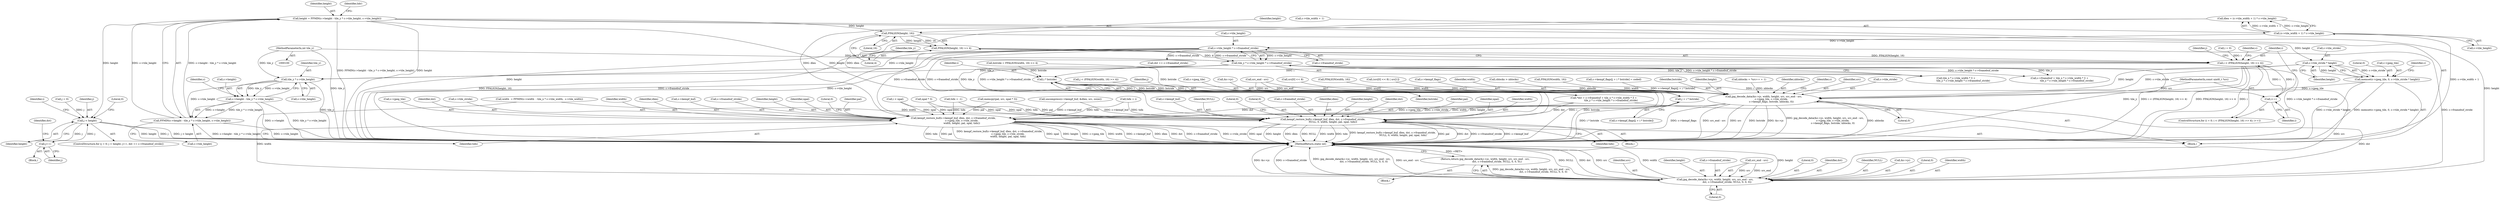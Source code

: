 digraph "0_FFmpeg_2960576378d17d71cc8dccc926352ce568b5eec1@integer" {
"1000192" [label="(Call,height = FFMIN(c->height - tile_y * c->tile_height, c->tile_height))"];
"1000194" [label="(Call,FFMIN(c->height - tile_y * c->tile_height, c->tile_height))"];
"1000195" [label="(Call,c->height - tile_y * c->tile_height)"];
"1000199" [label="(Call,tile_y * c->tile_height)"];
"1000162" [label="(Call,tile_y * c->tile_height * c->framebuf_stride)"];
"1000103" [label="(MethodParameterIn,int tile_y)"];
"1000164" [label="(Call,c->tile_height * c->framebuf_stride)"];
"1000131" [label="(Call,(c->tile_width + 1) * c->tile_height)"];
"1000234" [label="(Call,j < height)"];
"1000238" [label="(Call,j++)"];
"1000271" [label="(Call,jpg_decode_data(&c->jc, width, height, src, src_end - src,\n                               dst, c->framebuf_stride, NULL, 0, 0, 0))"];
"1000270" [label="(Return,return jpg_decode_data(&c->jc, width, height, src, src_end - src,\n                               dst, c->framebuf_stride, NULL, 0, 0, 0);)"];
"1000406" [label="(Call,kempf_restore_buf(c->kempf_buf, dlen, dst, c->framebuf_stride,\n                          NULL, 0, width, height, pal, npal, tidx))"];
"1000451" [label="(Call,FFALIGN(height, 16))"];
"1000450" [label="(Call,FFALIGN(height, 16) >> 4)"];
"1000448" [label="(Call,i < (FFALIGN(height, 16) >> 4))"];
"1000455" [label="(Call,i++)"];
"1000516" [label="(Call,i * bstride)"];
"1000514" [label="(Call,j + i * bstride)"];
"1000530" [label="(Call,jpg_decode_data(&c->jc, width, height, src, src_end - src,\n                    c->jpeg_tile, c->tile_stride,\n                    c->kempf_flags, bstride, nblocks, 0))"];
"1000553" [label="(Call,kempf_restore_buf(c->kempf_buf, dlen, dst, c->framebuf_stride,\n                      c->jpeg_tile, c->tile_stride,\n                      width, height, pal, npal, tidx))"];
"1000525" [label="(Call,c->tile_stride * height)"];
"1000520" [label="(Call,memset(c->jpeg_tile, 0, c->tile_stride * height))"];
"1000204" [label="(Call,c->tile_height)"];
"1000504" [label="(Call,cblocks > nblocks)"];
"1000444" [label="(ControlStructure,for (i = 0; i < (FFALIGN(height, 16) >> 4); i++))"];
"1000517" [label="(Identifier,i)"];
"1000533" [label="(Identifier,c)"];
"1000194" [label="(Call,FFMIN(c->height - tile_y * c->tile_height, c->tile_height))"];
"1000514" [label="(Call,j + i * bstride)"];
"1000510" [label="(Call,c->kempf_flags[j + i * bstride])"];
"1000150" [label="(Call,c->framebuf + tile_x * c->tile_width * 3 +\n                   tile_y * c->tile_height * c->framebuf_stride)"];
"1000419" [label="(Identifier,pal)"];
"1000550" [label="(Identifier,bstride)"];
"1000154" [label="(Call,tile_x * c->tile_width * 3 +\n                   tile_y * c->tile_height * c->framebuf_stride)"];
"1000536" [label="(Identifier,height)"];
"1000263" [label="(Literal,0)"];
"1000420" [label="(Identifier,npal)"];
"1000445" [label="(Call,i = 0)"];
"1000237" [label="(Block,)"];
"1000451" [label="(Call,FFALIGN(height, 16))"];
"1000278" [label="(Identifier,src)"];
"1000572" [label="(Identifier,tidx)"];
"1000570" [label="(Identifier,pal)"];
"1000132" [label="(Call,c->tile_width + 1)"];
"1000424" [label="(Call,nblocks = *src++ + 1)"];
"1000524" [label="(Literal,0)"];
"1000406" [label="(Call,kempf_restore_buf(c->kempf_buf, dlen, dst, c->framebuf_stride,\n                          NULL, 0, width, height, pal, npal, tidx))"];
"1000551" [label="(Identifier,nblocks)"];
"1000521" [label="(Call,c->jpeg_tile)"];
"1000137" [label="(Call,c->tile_height)"];
"1000238" [label="(Call,j++)"];
"1000448" [label="(Call,i < (FFALIGN(height, 16) >> 4))"];
"1000165" [label="(Call,c->tile_height)"];
"1000239" [label="(Identifier,j)"];
"1000555" [label="(Identifier,c)"];
"1000270" [label="(Return,return jpg_decode_data(&c->jc, width, height, src, src_end - src,\n                               dst, c->framebuf_stride, NULL, 0, 0, 0);)"];
"1000417" [label="(Identifier,width)"];
"1000537" [label="(Identifier,src)"];
"1000193" [label="(Identifier,height)"];
"1000453" [label="(Literal,16)"];
"1000562" [label="(Call,c->jpeg_tile)"];
"1000289" [label="(Literal,0)"];
"1000177" [label="(Call,width  = FFMIN(c->width  - tile_x * c->tile_width,  c->tile_width))"];
"1000558" [label="(Identifier,dst)"];
"1000456" [label="(Identifier,i)"];
"1000346" [label="(Call,tidx = i)"];
"1000407" [label="(Call,c->kempf_buf)"];
"1000522" [label="(Identifier,c)"];
"1000544" [label="(Call,c->tile_stride)"];
"1000277" [label="(Identifier,height)"];
"1000421" [label="(Identifier,tidx)"];
"1000565" [label="(Call,c->tile_stride)"];
"1000415" [label="(Identifier,NULL)"];
"1000423" [label="(Literal,0)"];
"1000199" [label="(Call,tile_y * c->tile_height)"];
"1000192" [label="(Call,height = FFMIN(c->height - tile_y * c->tile_height, c->tile_height))"];
"1000541" [label="(Call,c->jpeg_tile)"];
"1000531" [label="(Call,&c->jc)"];
"1000416" [label="(Literal,0)"];
"1000283" [label="(Call,c->framebuf_stride)"];
"1000520" [label="(Call,memset(c->jpeg_tile, 0, c->tile_stride * height))"];
"1000208" [label="(Identifier,hdr)"];
"1000329" [label="(Call,i < npal)"];
"1000230" [label="(ControlStructure,for (j = 0; j < height; j++, dst += c->framebuf_stride))"];
"1000247" [label="(Identifier,i)"];
"1000568" [label="(Identifier,width)"];
"1000196" [label="(Call,c->height)"];
"1000552" [label="(Literal,0)"];
"1000538" [label="(Call,src_end - src)"];
"1000195" [label="(Call,c->height - tile_y * c->tile_height)"];
"1000234" [label="(Call,j < height)"];
"1000361" [label="(Call,src[0] << 8)"];
"1000412" [label="(Call,c->framebuf_stride)"];
"1000279" [label="(Call,src_end - src)"];
"1000553" [label="(Call,kempf_restore_buf(c->kempf_buf, dlen, dst, c->framebuf_stride,\n                      c->jpeg_tile, c->tile_stride,\n                      width, height, pal, npal, tidx))"];
"1000557" [label="(Identifier,dlen)"];
"1000434" [label="(Call,bstride = FFALIGN(width, 16) >> 4)"];
"1000241" [label="(Identifier,dst)"];
"1000205" [label="(Identifier,c)"];
"1000410" [label="(Identifier,dlen)"];
"1000454" [label="(Literal,4)"];
"1000240" [label="(Call,dst += c->framebuf_stride)"];
"1000129" [label="(Call,dlen = (c->tile_width + 1) * c->tile_height)"];
"1000530" [label="(Call,jpg_decode_data(&c->jc, width, height, src, src_end - src,\n                    c->jpeg_tile, c->tile_stride,\n                    c->kempf_flags, bstride, nblocks, 0))"];
"1000405" [label="(Block,)"];
"1000162" [label="(Call,tile_y * c->tile_height * c->framebuf_stride)"];
"1000148" [label="(Call,*dst = c->framebuf + tile_x * c->tile_width * 3 +\n                   tile_y * c->tile_height * c->framebuf_stride)"];
"1000113" [label="(Call,tidx = -1)"];
"1000231" [label="(Call,j = 0)"];
"1000309" [label="(Call,memcpy(pal, src, npal * 3))"];
"1000437" [label="(Call,FFALIGN(width, 16))"];
"1000288" [label="(Literal,0)"];
"1000455" [label="(Call,i++)"];
"1000460" [label="(Identifier,j)"];
"1000450" [label="(Call,FFALIGN(height, 16) >> 4)"];
"1000360" [label="(Call,(src[0] << 8) | src[1])"];
"1000282" [label="(Identifier,dst)"];
"1000526" [label="(Call,c->tile_stride)"];
"1000575" [label="(MethodReturn,static int)"];
"1000418" [label="(Identifier,height)"];
"1000235" [label="(Identifier,j)"];
"1000547" [label="(Call,c->kempf_flags)"];
"1000164" [label="(Call,c->tile_height * c->framebuf_stride)"];
"1000535" [label="(Identifier,width)"];
"1000104" [label="(MethodParameterIn,const uint8_t *src)"];
"1000554" [label="(Call,c->kempf_buf)"];
"1000286" [label="(Identifier,NULL)"];
"1000201" [label="(Call,c->tile_height)"];
"1000163" [label="(Identifier,tile_y)"];
"1000559" [label="(Call,c->framebuf_stride)"];
"1000465" [label="(Call,FFALIGN(width, 16))"];
"1000236" [label="(Identifier,height)"];
"1000516" [label="(Call,i * bstride)"];
"1000272" [label="(Call,&c->jc)"];
"1000271" [label="(Call,jpg_decode_data(&c->jc, width, height, src, src_end - src,\n                               dst, c->framebuf_stride, NULL, 0, 0, 0))"];
"1000462" [label="(Call,j < (FFALIGN(width, 16) >> 4))"];
"1000269" [label="(Block,)"];
"1000529" [label="(Identifier,height)"];
"1000287" [label="(Literal,0)"];
"1000200" [label="(Identifier,tile_y)"];
"1000317" [label="(Call,npal * 3)"];
"1000106" [label="(Block,)"];
"1000525" [label="(Call,c->tile_stride * height)"];
"1000103" [label="(MethodParameterIn,int tile_y)"];
"1000411" [label="(Identifier,dst)"];
"1000386" [label="(Call,uncompress(c->kempf_buf, &dlen, src, zsize))"];
"1000452" [label="(Identifier,height)"];
"1000518" [label="(Identifier,bstride)"];
"1000509" [label="(Call,c->kempf_flags[j + i * bstride] = coded)"];
"1000276" [label="(Identifier,width)"];
"1000569" [label="(Identifier,height)"];
"1000515" [label="(Identifier,j)"];
"1000168" [label="(Call,c->framebuf_stride)"];
"1000571" [label="(Identifier,npal)"];
"1000449" [label="(Identifier,i)"];
"1000574" [label="(Literal,0)"];
"1000131" [label="(Call,(c->tile_width + 1) * c->tile_height)"];
"1000192" -> "1000106"  [label="AST: "];
"1000192" -> "1000194"  [label="CFG: "];
"1000193" -> "1000192"  [label="AST: "];
"1000194" -> "1000192"  [label="AST: "];
"1000208" -> "1000192"  [label="CFG: "];
"1000192" -> "1000575"  [label="DDG: FFMIN(c->height - tile_y * c->tile_height, c->tile_height)"];
"1000192" -> "1000575"  [label="DDG: height"];
"1000194" -> "1000192"  [label="DDG: c->height - tile_y * c->tile_height"];
"1000194" -> "1000192"  [label="DDG: c->tile_height"];
"1000192" -> "1000234"  [label="DDG: height"];
"1000192" -> "1000271"  [label="DDG: height"];
"1000192" -> "1000406"  [label="DDG: height"];
"1000192" -> "1000451"  [label="DDG: height"];
"1000194" -> "1000204"  [label="CFG: "];
"1000195" -> "1000194"  [label="AST: "];
"1000204" -> "1000194"  [label="AST: "];
"1000194" -> "1000575"  [label="DDG: c->height - tile_y * c->tile_height"];
"1000194" -> "1000575"  [label="DDG: c->tile_height"];
"1000195" -> "1000194"  [label="DDG: c->height"];
"1000195" -> "1000194"  [label="DDG: tile_y * c->tile_height"];
"1000199" -> "1000194"  [label="DDG: c->tile_height"];
"1000195" -> "1000199"  [label="CFG: "];
"1000196" -> "1000195"  [label="AST: "];
"1000199" -> "1000195"  [label="AST: "];
"1000205" -> "1000195"  [label="CFG: "];
"1000195" -> "1000575"  [label="DDG: tile_y * c->tile_height"];
"1000195" -> "1000575"  [label="DDG: c->height"];
"1000199" -> "1000195"  [label="DDG: tile_y"];
"1000199" -> "1000195"  [label="DDG: c->tile_height"];
"1000199" -> "1000201"  [label="CFG: "];
"1000200" -> "1000199"  [label="AST: "];
"1000201" -> "1000199"  [label="AST: "];
"1000199" -> "1000575"  [label="DDG: tile_y"];
"1000162" -> "1000199"  [label="DDG: tile_y"];
"1000103" -> "1000199"  [label="DDG: tile_y"];
"1000164" -> "1000199"  [label="DDG: c->tile_height"];
"1000162" -> "1000154"  [label="AST: "];
"1000162" -> "1000164"  [label="CFG: "];
"1000163" -> "1000162"  [label="AST: "];
"1000164" -> "1000162"  [label="AST: "];
"1000154" -> "1000162"  [label="CFG: "];
"1000162" -> "1000575"  [label="DDG: c->tile_height * c->framebuf_stride"];
"1000162" -> "1000575"  [label="DDG: tile_y"];
"1000162" -> "1000148"  [label="DDG: tile_y"];
"1000162" -> "1000148"  [label="DDG: c->tile_height * c->framebuf_stride"];
"1000162" -> "1000150"  [label="DDG: tile_y"];
"1000162" -> "1000150"  [label="DDG: c->tile_height * c->framebuf_stride"];
"1000162" -> "1000154"  [label="DDG: tile_y"];
"1000162" -> "1000154"  [label="DDG: c->tile_height * c->framebuf_stride"];
"1000103" -> "1000162"  [label="DDG: tile_y"];
"1000164" -> "1000162"  [label="DDG: c->tile_height"];
"1000164" -> "1000162"  [label="DDG: c->framebuf_stride"];
"1000103" -> "1000100"  [label="AST: "];
"1000103" -> "1000575"  [label="DDG: tile_y"];
"1000164" -> "1000168"  [label="CFG: "];
"1000165" -> "1000164"  [label="AST: "];
"1000168" -> "1000164"  [label="AST: "];
"1000164" -> "1000575"  [label="DDG: c->framebuf_stride"];
"1000164" -> "1000575"  [label="DDG: c->tile_height"];
"1000131" -> "1000164"  [label="DDG: c->tile_height"];
"1000164" -> "1000240"  [label="DDG: c->framebuf_stride"];
"1000164" -> "1000271"  [label="DDG: c->framebuf_stride"];
"1000164" -> "1000406"  [label="DDG: c->framebuf_stride"];
"1000164" -> "1000553"  [label="DDG: c->framebuf_stride"];
"1000131" -> "1000129"  [label="AST: "];
"1000131" -> "1000137"  [label="CFG: "];
"1000132" -> "1000131"  [label="AST: "];
"1000137" -> "1000131"  [label="AST: "];
"1000129" -> "1000131"  [label="CFG: "];
"1000131" -> "1000575"  [label="DDG: c->tile_width + 1"];
"1000131" -> "1000129"  [label="DDG: c->tile_width + 1"];
"1000131" -> "1000129"  [label="DDG: c->tile_height"];
"1000234" -> "1000230"  [label="AST: "];
"1000234" -> "1000236"  [label="CFG: "];
"1000235" -> "1000234"  [label="AST: "];
"1000236" -> "1000234"  [label="AST: "];
"1000247" -> "1000234"  [label="CFG: "];
"1000263" -> "1000234"  [label="CFG: "];
"1000234" -> "1000575"  [label="DDG: height"];
"1000234" -> "1000575"  [label="DDG: j"];
"1000234" -> "1000575"  [label="DDG: j < height"];
"1000238" -> "1000234"  [label="DDG: j"];
"1000231" -> "1000234"  [label="DDG: j"];
"1000234" -> "1000238"  [label="DDG: j"];
"1000238" -> "1000237"  [label="AST: "];
"1000238" -> "1000239"  [label="CFG: "];
"1000239" -> "1000238"  [label="AST: "];
"1000241" -> "1000238"  [label="CFG: "];
"1000271" -> "1000270"  [label="AST: "];
"1000271" -> "1000289"  [label="CFG: "];
"1000272" -> "1000271"  [label="AST: "];
"1000276" -> "1000271"  [label="AST: "];
"1000277" -> "1000271"  [label="AST: "];
"1000278" -> "1000271"  [label="AST: "];
"1000279" -> "1000271"  [label="AST: "];
"1000282" -> "1000271"  [label="AST: "];
"1000283" -> "1000271"  [label="AST: "];
"1000286" -> "1000271"  [label="AST: "];
"1000287" -> "1000271"  [label="AST: "];
"1000288" -> "1000271"  [label="AST: "];
"1000289" -> "1000271"  [label="AST: "];
"1000270" -> "1000271"  [label="CFG: "];
"1000271" -> "1000575"  [label="DDG: NULL"];
"1000271" -> "1000575"  [label="DDG: dst"];
"1000271" -> "1000575"  [label="DDG: src"];
"1000271" -> "1000575"  [label="DDG: width"];
"1000271" -> "1000575"  [label="DDG: height"];
"1000271" -> "1000575"  [label="DDG: &c->jc"];
"1000271" -> "1000575"  [label="DDG: c->framebuf_stride"];
"1000271" -> "1000575"  [label="DDG: jpg_decode_data(&c->jc, width, height, src, src_end - src,\n                               dst, c->framebuf_stride, NULL, 0, 0, 0)"];
"1000271" -> "1000575"  [label="DDG: src_end - src"];
"1000271" -> "1000270"  [label="DDG: jpg_decode_data(&c->jc, width, height, src, src_end - src,\n                               dst, c->framebuf_stride, NULL, 0, 0, 0)"];
"1000177" -> "1000271"  [label="DDG: width"];
"1000279" -> "1000271"  [label="DDG: src"];
"1000279" -> "1000271"  [label="DDG: src_end"];
"1000104" -> "1000271"  [label="DDG: src"];
"1000148" -> "1000271"  [label="DDG: dst"];
"1000270" -> "1000269"  [label="AST: "];
"1000575" -> "1000270"  [label="CFG: "];
"1000270" -> "1000575"  [label="DDG: <RET>"];
"1000406" -> "1000405"  [label="AST: "];
"1000406" -> "1000421"  [label="CFG: "];
"1000407" -> "1000406"  [label="AST: "];
"1000410" -> "1000406"  [label="AST: "];
"1000411" -> "1000406"  [label="AST: "];
"1000412" -> "1000406"  [label="AST: "];
"1000415" -> "1000406"  [label="AST: "];
"1000416" -> "1000406"  [label="AST: "];
"1000417" -> "1000406"  [label="AST: "];
"1000418" -> "1000406"  [label="AST: "];
"1000419" -> "1000406"  [label="AST: "];
"1000420" -> "1000406"  [label="AST: "];
"1000421" -> "1000406"  [label="AST: "];
"1000423" -> "1000406"  [label="CFG: "];
"1000406" -> "1000575"  [label="DDG: dst"];
"1000406" -> "1000575"  [label="DDG: c->framebuf_stride"];
"1000406" -> "1000575"  [label="DDG: c->kempf_buf"];
"1000406" -> "1000575"  [label="DDG: npal"];
"1000406" -> "1000575"  [label="DDG: height"];
"1000406" -> "1000575"  [label="DDG: dlen"];
"1000406" -> "1000575"  [label="DDG: NULL"];
"1000406" -> "1000575"  [label="DDG: width"];
"1000406" -> "1000575"  [label="DDG: tidx"];
"1000406" -> "1000575"  [label="DDG: kempf_restore_buf(c->kempf_buf, dlen, dst, c->framebuf_stride,\n                          NULL, 0, width, height, pal, npal, tidx)"];
"1000406" -> "1000575"  [label="DDG: pal"];
"1000386" -> "1000406"  [label="DDG: c->kempf_buf"];
"1000129" -> "1000406"  [label="DDG: dlen"];
"1000148" -> "1000406"  [label="DDG: dst"];
"1000177" -> "1000406"  [label="DDG: width"];
"1000309" -> "1000406"  [label="DDG: pal"];
"1000329" -> "1000406"  [label="DDG: npal"];
"1000317" -> "1000406"  [label="DDG: npal"];
"1000113" -> "1000406"  [label="DDG: tidx"];
"1000346" -> "1000406"  [label="DDG: tidx"];
"1000451" -> "1000450"  [label="AST: "];
"1000451" -> "1000453"  [label="CFG: "];
"1000452" -> "1000451"  [label="AST: "];
"1000453" -> "1000451"  [label="AST: "];
"1000454" -> "1000451"  [label="CFG: "];
"1000451" -> "1000575"  [label="DDG: height"];
"1000451" -> "1000450"  [label="DDG: height"];
"1000451" -> "1000450"  [label="DDG: 16"];
"1000451" -> "1000525"  [label="DDG: height"];
"1000450" -> "1000448"  [label="AST: "];
"1000450" -> "1000454"  [label="CFG: "];
"1000454" -> "1000450"  [label="AST: "];
"1000448" -> "1000450"  [label="CFG: "];
"1000450" -> "1000575"  [label="DDG: FFALIGN(height, 16)"];
"1000450" -> "1000448"  [label="DDG: FFALIGN(height, 16)"];
"1000450" -> "1000448"  [label="DDG: 4"];
"1000448" -> "1000444"  [label="AST: "];
"1000449" -> "1000448"  [label="AST: "];
"1000460" -> "1000448"  [label="CFG: "];
"1000522" -> "1000448"  [label="CFG: "];
"1000448" -> "1000575"  [label="DDG: FFALIGN(height, 16) >> 4"];
"1000448" -> "1000575"  [label="DDG: i"];
"1000448" -> "1000575"  [label="DDG: i < (FFALIGN(height, 16) >> 4)"];
"1000445" -> "1000448"  [label="DDG: i"];
"1000455" -> "1000448"  [label="DDG: i"];
"1000448" -> "1000455"  [label="DDG: i"];
"1000448" -> "1000516"  [label="DDG: i"];
"1000455" -> "1000444"  [label="AST: "];
"1000455" -> "1000456"  [label="CFG: "];
"1000456" -> "1000455"  [label="AST: "];
"1000449" -> "1000455"  [label="CFG: "];
"1000516" -> "1000455"  [label="DDG: i"];
"1000516" -> "1000514"  [label="AST: "];
"1000516" -> "1000518"  [label="CFG: "];
"1000517" -> "1000516"  [label="AST: "];
"1000518" -> "1000516"  [label="AST: "];
"1000514" -> "1000516"  [label="CFG: "];
"1000516" -> "1000575"  [label="DDG: bstride"];
"1000516" -> "1000575"  [label="DDG: i"];
"1000516" -> "1000514"  [label="DDG: i"];
"1000516" -> "1000514"  [label="DDG: bstride"];
"1000434" -> "1000516"  [label="DDG: bstride"];
"1000516" -> "1000530"  [label="DDG: bstride"];
"1000514" -> "1000510"  [label="AST: "];
"1000515" -> "1000514"  [label="AST: "];
"1000510" -> "1000514"  [label="CFG: "];
"1000514" -> "1000575"  [label="DDG: i * bstride"];
"1000462" -> "1000514"  [label="DDG: j"];
"1000530" -> "1000106"  [label="AST: "];
"1000530" -> "1000552"  [label="CFG: "];
"1000531" -> "1000530"  [label="AST: "];
"1000535" -> "1000530"  [label="AST: "];
"1000536" -> "1000530"  [label="AST: "];
"1000537" -> "1000530"  [label="AST: "];
"1000538" -> "1000530"  [label="AST: "];
"1000541" -> "1000530"  [label="AST: "];
"1000544" -> "1000530"  [label="AST: "];
"1000547" -> "1000530"  [label="AST: "];
"1000550" -> "1000530"  [label="AST: "];
"1000551" -> "1000530"  [label="AST: "];
"1000552" -> "1000530"  [label="AST: "];
"1000555" -> "1000530"  [label="CFG: "];
"1000530" -> "1000575"  [label="DDG: bstride"];
"1000530" -> "1000575"  [label="DDG: &c->jc"];
"1000530" -> "1000575"  [label="DDG: jpg_decode_data(&c->jc, width, height, src, src_end - src,\n                    c->jpeg_tile, c->tile_stride,\n                    c->kempf_flags, bstride, nblocks, 0)"];
"1000530" -> "1000575"  [label="DDG: nblocks"];
"1000530" -> "1000575"  [label="DDG: c->kempf_flags"];
"1000530" -> "1000575"  [label="DDG: src_end - src"];
"1000530" -> "1000575"  [label="DDG: src"];
"1000437" -> "1000530"  [label="DDG: width"];
"1000465" -> "1000530"  [label="DDG: width"];
"1000525" -> "1000530"  [label="DDG: height"];
"1000525" -> "1000530"  [label="DDG: c->tile_stride"];
"1000538" -> "1000530"  [label="DDG: src"];
"1000538" -> "1000530"  [label="DDG: src_end"];
"1000360" -> "1000530"  [label="DDG: src[1]"];
"1000361" -> "1000530"  [label="DDG: src[0]"];
"1000104" -> "1000530"  [label="DDG: src"];
"1000520" -> "1000530"  [label="DDG: c->jpeg_tile"];
"1000509" -> "1000530"  [label="DDG: c->kempf_flags[j + i * bstride]"];
"1000434" -> "1000530"  [label="DDG: bstride"];
"1000504" -> "1000530"  [label="DDG: nblocks"];
"1000424" -> "1000530"  [label="DDG: nblocks"];
"1000530" -> "1000553"  [label="DDG: c->jpeg_tile"];
"1000530" -> "1000553"  [label="DDG: c->tile_stride"];
"1000530" -> "1000553"  [label="DDG: width"];
"1000530" -> "1000553"  [label="DDG: height"];
"1000553" -> "1000106"  [label="AST: "];
"1000553" -> "1000572"  [label="CFG: "];
"1000554" -> "1000553"  [label="AST: "];
"1000557" -> "1000553"  [label="AST: "];
"1000558" -> "1000553"  [label="AST: "];
"1000559" -> "1000553"  [label="AST: "];
"1000562" -> "1000553"  [label="AST: "];
"1000565" -> "1000553"  [label="AST: "];
"1000568" -> "1000553"  [label="AST: "];
"1000569" -> "1000553"  [label="AST: "];
"1000570" -> "1000553"  [label="AST: "];
"1000571" -> "1000553"  [label="AST: "];
"1000572" -> "1000553"  [label="AST: "];
"1000574" -> "1000553"  [label="CFG: "];
"1000553" -> "1000575"  [label="DDG: kempf_restore_buf(c->kempf_buf, dlen, dst, c->framebuf_stride,\n                      c->jpeg_tile, c->tile_stride,\n                      width, height, pal, npal, tidx)"];
"1000553" -> "1000575"  [label="DDG: npal"];
"1000553" -> "1000575"  [label="DDG: height"];
"1000553" -> "1000575"  [label="DDG: c->jpeg_tile"];
"1000553" -> "1000575"  [label="DDG: width"];
"1000553" -> "1000575"  [label="DDG: c->kempf_buf"];
"1000553" -> "1000575"  [label="DDG: dlen"];
"1000553" -> "1000575"  [label="DDG: dst"];
"1000553" -> "1000575"  [label="DDG: c->framebuf_stride"];
"1000553" -> "1000575"  [label="DDG: c->tile_stride"];
"1000553" -> "1000575"  [label="DDG: tidx"];
"1000553" -> "1000575"  [label="DDG: pal"];
"1000386" -> "1000553"  [label="DDG: c->kempf_buf"];
"1000129" -> "1000553"  [label="DDG: dlen"];
"1000148" -> "1000553"  [label="DDG: dst"];
"1000309" -> "1000553"  [label="DDG: pal"];
"1000329" -> "1000553"  [label="DDG: npal"];
"1000317" -> "1000553"  [label="DDG: npal"];
"1000113" -> "1000553"  [label="DDG: tidx"];
"1000346" -> "1000553"  [label="DDG: tidx"];
"1000525" -> "1000520"  [label="AST: "];
"1000525" -> "1000529"  [label="CFG: "];
"1000526" -> "1000525"  [label="AST: "];
"1000529" -> "1000525"  [label="AST: "];
"1000520" -> "1000525"  [label="CFG: "];
"1000525" -> "1000520"  [label="DDG: c->tile_stride"];
"1000525" -> "1000520"  [label="DDG: height"];
"1000520" -> "1000106"  [label="AST: "];
"1000521" -> "1000520"  [label="AST: "];
"1000524" -> "1000520"  [label="AST: "];
"1000533" -> "1000520"  [label="CFG: "];
"1000520" -> "1000575"  [label="DDG: c->tile_stride * height"];
"1000520" -> "1000575"  [label="DDG: memset(c->jpeg_tile, 0, c->tile_stride * height)"];
}
